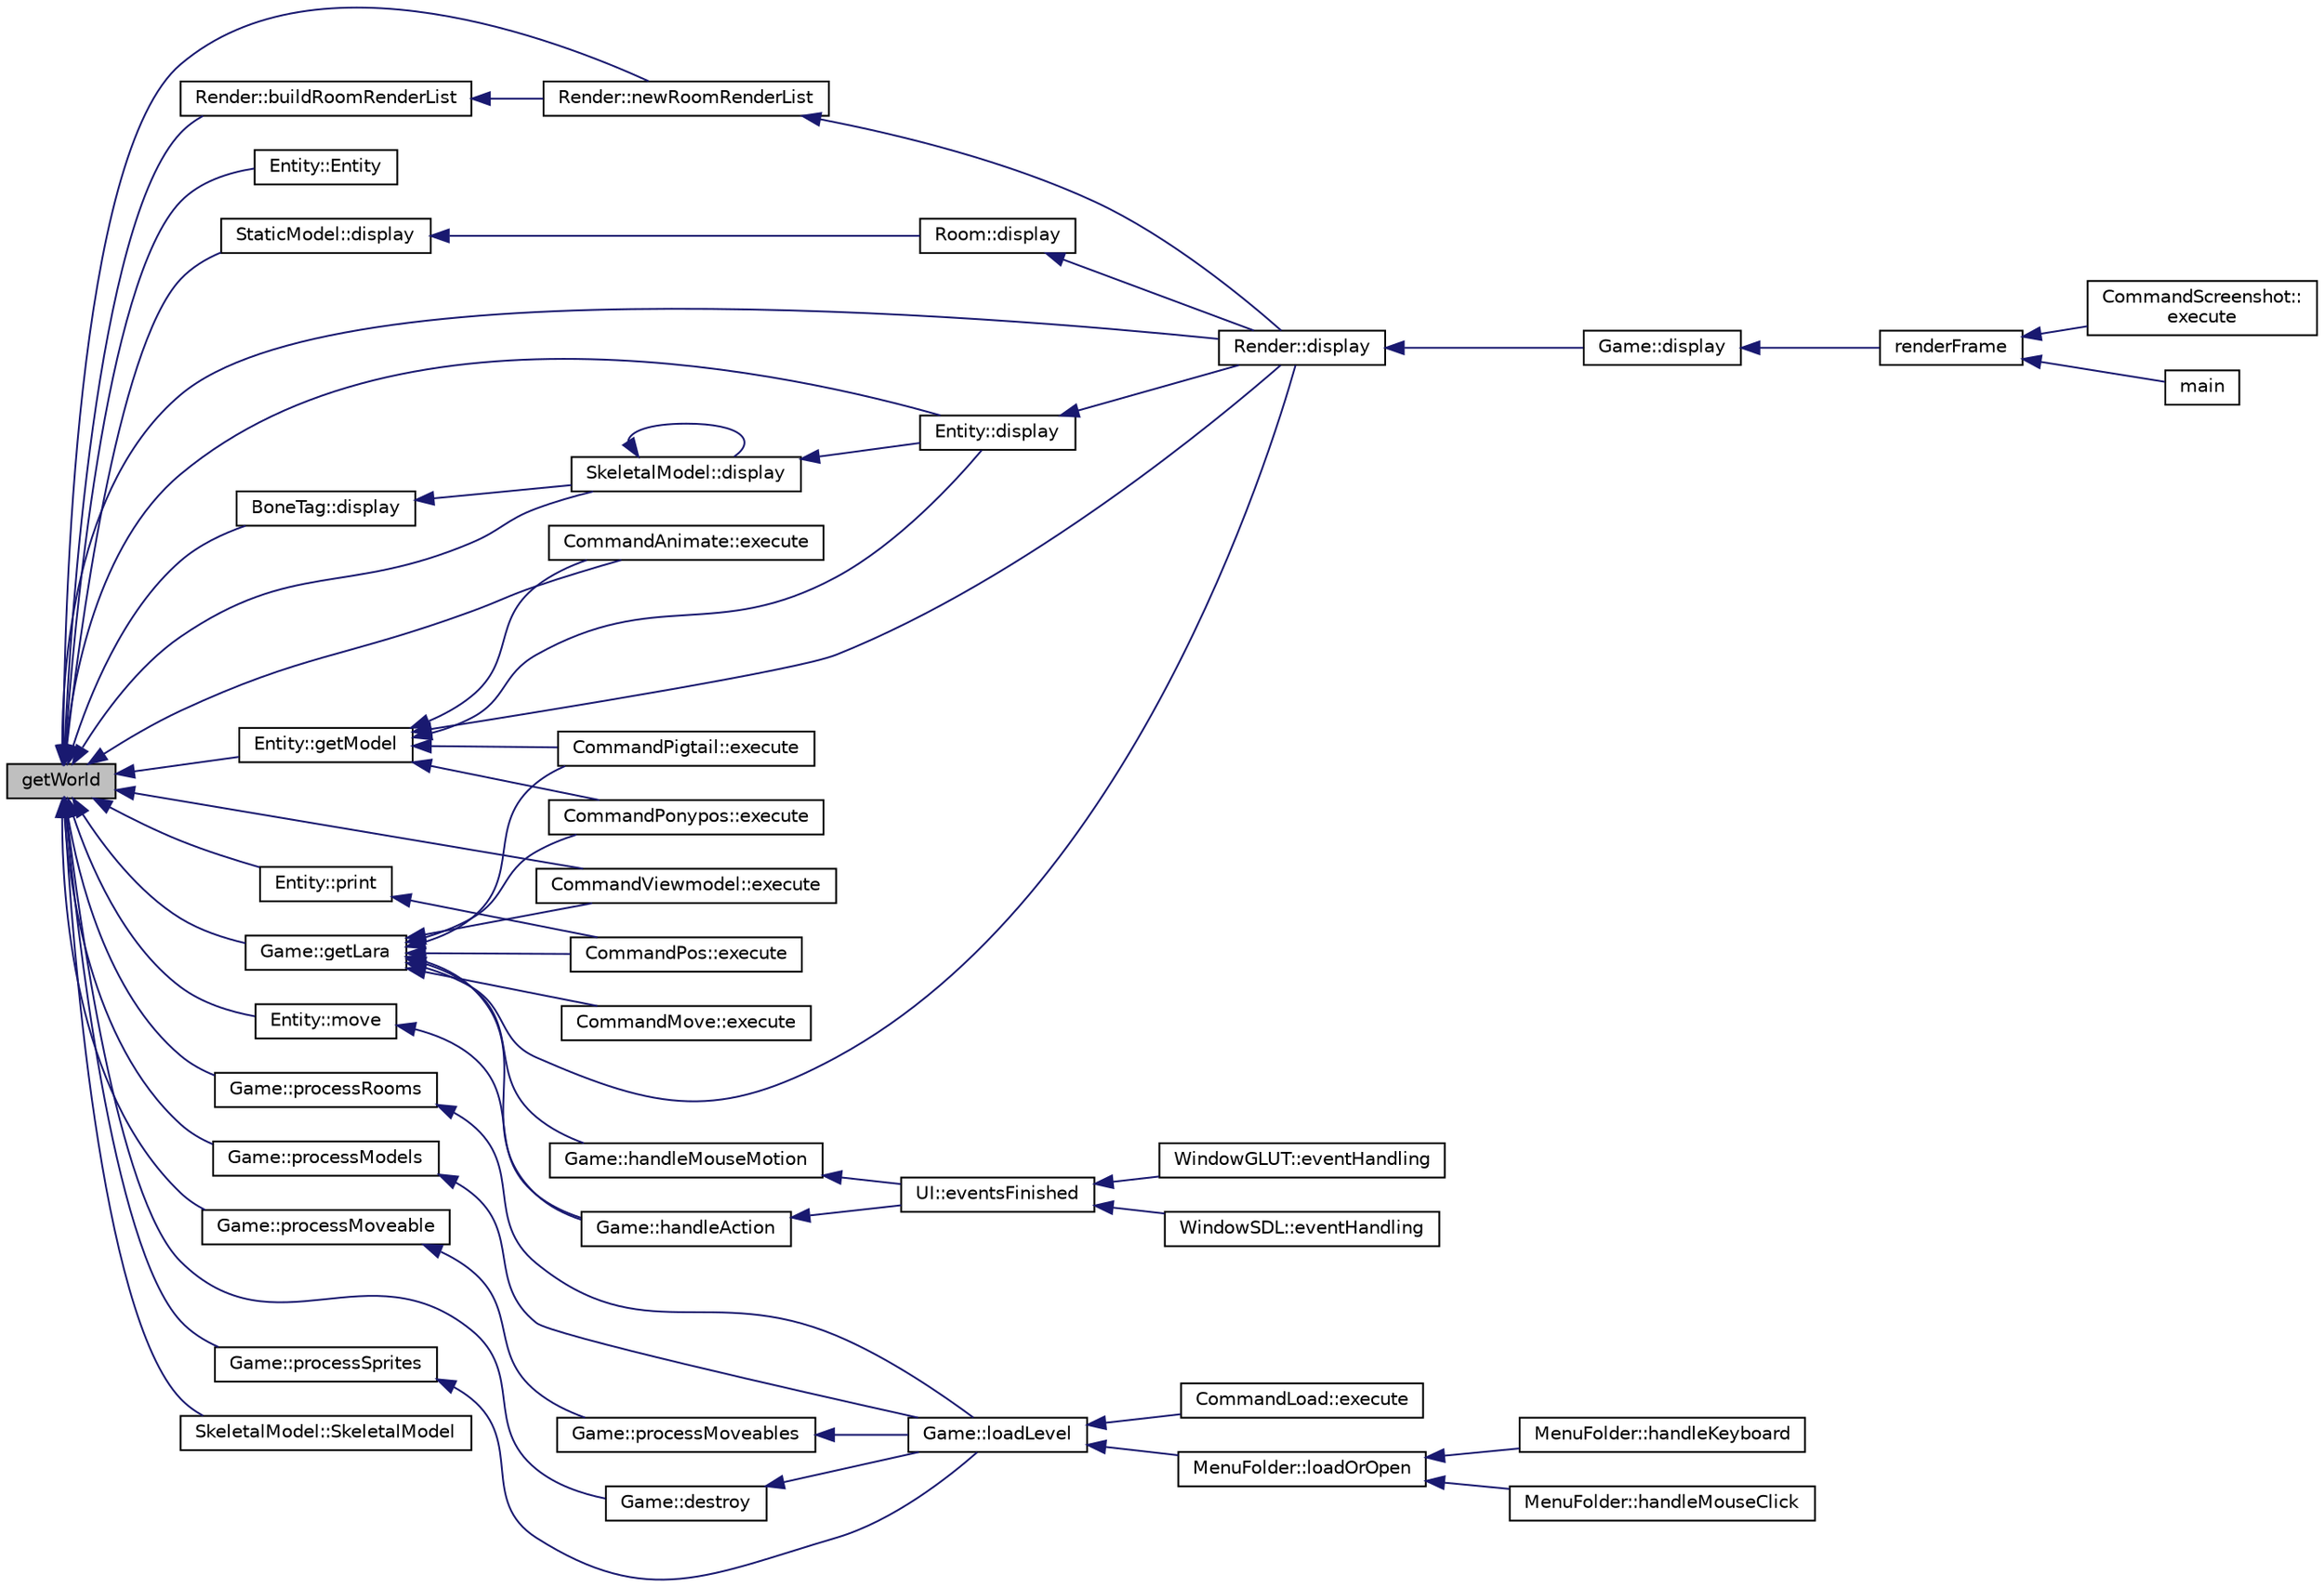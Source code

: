 digraph "getWorld"
{
 // INTERACTIVE_SVG=YES
  edge [fontname="Helvetica",fontsize="10",labelfontname="Helvetica",labelfontsize="10"];
  node [fontname="Helvetica",fontsize="10",shape=record];
  rankdir="LR";
  Node1 [label="getWorld",height=0.2,width=0.4,color="black", fillcolor="grey75", style="filled" fontcolor="black"];
  Node1 -> Node2 [dir="back",color="midnightblue",fontsize="10",style="solid",fontname="Helvetica"];
  Node2 [label="CommandAnimate::execute",height=0.2,width=0.4,color="black", fillcolor="white", style="filled",URL="$class_command_animate.html#a75884e18ad0dbe86e77605a9d4272acd"];
  Node1 -> Node3 [dir="back",color="midnightblue",fontsize="10",style="solid",fontname="Helvetica"];
  Node3 [label="CommandViewmodel::execute",height=0.2,width=0.4,color="black", fillcolor="white", style="filled",URL="$class_command_viewmodel.html#aa0fd923fb2895decb4e6d7ef3602a32b"];
  Node1 -> Node4 [dir="back",color="midnightblue",fontsize="10",style="solid",fontname="Helvetica"];
  Node4 [label="Entity::Entity",height=0.2,width=0.4,color="black", fillcolor="white", style="filled",URL="$class_entity.html#af6458e95204074a004c1721eb4811032"];
  Node1 -> Node5 [dir="back",color="midnightblue",fontsize="10",style="solid",fontname="Helvetica"];
  Node5 [label="Entity::display",height=0.2,width=0.4,color="black", fillcolor="white", style="filled",URL="$class_entity.html#a36778fdc35950fa30483e89fa64ab4d7"];
  Node5 -> Node6 [dir="back",color="midnightblue",fontsize="10",style="solid",fontname="Helvetica"];
  Node6 [label="Render::display",height=0.2,width=0.4,color="black", fillcolor="white", style="filled",URL="$class_render.html#ab7facb0873c6f266b8849c5ce6f223da",tooltip="Renders a single game frame. "];
  Node6 -> Node7 [dir="back",color="midnightblue",fontsize="10",style="solid",fontname="Helvetica"];
  Node7 [label="Game::display",height=0.2,width=0.4,color="black", fillcolor="white", style="filled",URL="$class_game.html#a4d0223a84926cbabea95ed7e0392690a"];
  Node7 -> Node8 [dir="back",color="midnightblue",fontsize="10",style="solid",fontname="Helvetica"];
  Node8 [label="renderFrame",height=0.2,width=0.4,color="black", fillcolor="white", style="filled",URL="$main_8cpp.html#a00df6d86f86c2004b5c421980456d3f7"];
  Node8 -> Node9 [dir="back",color="midnightblue",fontsize="10",style="solid",fontname="Helvetica"];
  Node9 [label="CommandScreenshot::\lexecute",height=0.2,width=0.4,color="black", fillcolor="white", style="filled",URL="$class_command_screenshot.html#aea047cbfc0c1bdfc8d72d1633070bbdf"];
  Node8 -> Node10 [dir="back",color="midnightblue",fontsize="10",style="solid",fontname="Helvetica"];
  Node10 [label="main",height=0.2,width=0.4,color="black", fillcolor="white", style="filled",URL="$main_8cpp.html#a0ddf1224851353fc92bfbff6f499fa97"];
  Node1 -> Node11 [dir="back",color="midnightblue",fontsize="10",style="solid",fontname="Helvetica"];
  Node11 [label="Entity::move",height=0.2,width=0.4,color="black", fillcolor="white", style="filled",URL="$class_entity.html#ac081c2b4fd1ee2a737db44a306ec466d"];
  Node11 -> Node12 [dir="back",color="midnightblue",fontsize="10",style="solid",fontname="Helvetica"];
  Node12 [label="Game::handleAction",height=0.2,width=0.4,color="black", fillcolor="white", style="filled",URL="$class_game.html#a2159fe214fb67768f3a0d6d887206c31"];
  Node12 -> Node13 [dir="back",color="midnightblue",fontsize="10",style="solid",fontname="Helvetica"];
  Node13 [label="UI::eventsFinished",height=0.2,width=0.4,color="black", fillcolor="white", style="filled",URL="$class_u_i.html#a2436dbc9c0678fd729b983b9475bc0f4"];
  Node13 -> Node14 [dir="back",color="midnightblue",fontsize="10",style="solid",fontname="Helvetica"];
  Node14 [label="WindowGLUT::eventHandling",height=0.2,width=0.4,color="black", fillcolor="white", style="filled",URL="$class_window_g_l_u_t.html#af16462cbccb831e8395012383b69b365"];
  Node13 -> Node15 [dir="back",color="midnightblue",fontsize="10",style="solid",fontname="Helvetica"];
  Node15 [label="WindowSDL::eventHandling",height=0.2,width=0.4,color="black", fillcolor="white", style="filled",URL="$class_window_s_d_l.html#a77e59286d958d1be56b9dc53108e58b0"];
  Node1 -> Node16 [dir="back",color="midnightblue",fontsize="10",style="solid",fontname="Helvetica"];
  Node16 [label="Entity::print",height=0.2,width=0.4,color="black", fillcolor="white", style="filled",URL="$class_entity.html#aedf3529531f60a0ceef362f9310e207e"];
  Node16 -> Node17 [dir="back",color="midnightblue",fontsize="10",style="solid",fontname="Helvetica"];
  Node17 [label="CommandPos::execute",height=0.2,width=0.4,color="black", fillcolor="white", style="filled",URL="$class_command_pos.html#aed7762b6b1df90536e5c33eb42c37686"];
  Node1 -> Node18 [dir="back",color="midnightblue",fontsize="10",style="solid",fontname="Helvetica"];
  Node18 [label="Entity::getModel",height=0.2,width=0.4,color="black", fillcolor="white", style="filled",URL="$class_entity.html#a4f0fb8f41be916d47a789360c127c14a"];
  Node18 -> Node2 [dir="back",color="midnightblue",fontsize="10",style="solid",fontname="Helvetica"];
  Node18 -> Node19 [dir="back",color="midnightblue",fontsize="10",style="solid",fontname="Helvetica"];
  Node19 [label="CommandPigtail::execute",height=0.2,width=0.4,color="black", fillcolor="white", style="filled",URL="$class_command_pigtail.html#a3a0342bd611564627ede782e7e0128db"];
  Node18 -> Node20 [dir="back",color="midnightblue",fontsize="10",style="solid",fontname="Helvetica"];
  Node20 [label="CommandPonypos::execute",height=0.2,width=0.4,color="black", fillcolor="white", style="filled",URL="$class_command_ponypos.html#af46b2c7f2aeb403e92f7665a92dc5f5a"];
  Node18 -> Node5 [dir="back",color="midnightblue",fontsize="10",style="solid",fontname="Helvetica"];
  Node18 -> Node6 [dir="back",color="midnightblue",fontsize="10",style="solid",fontname="Helvetica"];
  Node1 -> Node21 [dir="back",color="midnightblue",fontsize="10",style="solid",fontname="Helvetica"];
  Node21 [label="Game::destroy",height=0.2,width=0.4,color="black", fillcolor="white", style="filled",URL="$class_game.html#a9896347cdc3da739d0099fbd7645b796"];
  Node21 -> Node22 [dir="back",color="midnightblue",fontsize="10",style="solid",fontname="Helvetica"];
  Node22 [label="Game::loadLevel",height=0.2,width=0.4,color="black", fillcolor="white", style="filled",URL="$class_game.html#a864d3ae5a554c8857118c48253ef7646"];
  Node22 -> Node23 [dir="back",color="midnightblue",fontsize="10",style="solid",fontname="Helvetica"];
  Node23 [label="CommandLoad::execute",height=0.2,width=0.4,color="black", fillcolor="white", style="filled",URL="$class_command_load.html#adedad35b259d83967ad67940c0dd984c"];
  Node22 -> Node24 [dir="back",color="midnightblue",fontsize="10",style="solid",fontname="Helvetica"];
  Node24 [label="MenuFolder::loadOrOpen",height=0.2,width=0.4,color="black", fillcolor="white", style="filled",URL="$class_menu_folder.html#ad4ecbd0af8832a0f1de508de38bd1cb9"];
  Node24 -> Node25 [dir="back",color="midnightblue",fontsize="10",style="solid",fontname="Helvetica"];
  Node25 [label="MenuFolder::handleKeyboard",height=0.2,width=0.4,color="black", fillcolor="white", style="filled",URL="$class_menu_folder.html#a17dce032179efbe86de9d4f780f0b08b"];
  Node24 -> Node26 [dir="back",color="midnightblue",fontsize="10",style="solid",fontname="Helvetica"];
  Node26 [label="MenuFolder::handleMouseClick",height=0.2,width=0.4,color="black", fillcolor="white", style="filled",URL="$class_menu_folder.html#a7c48183312d473b42100e0f5ca4be4d5"];
  Node1 -> Node27 [dir="back",color="midnightblue",fontsize="10",style="solid",fontname="Helvetica"];
  Node27 [label="Game::getLara",height=0.2,width=0.4,color="black", fillcolor="white", style="filled",URL="$class_game.html#aacc7cc1f43287635ec6d6fa4ae9a2141"];
  Node27 -> Node17 [dir="back",color="midnightblue",fontsize="10",style="solid",fontname="Helvetica"];
  Node27 -> Node3 [dir="back",color="midnightblue",fontsize="10",style="solid",fontname="Helvetica"];
  Node27 -> Node19 [dir="back",color="midnightblue",fontsize="10",style="solid",fontname="Helvetica"];
  Node27 -> Node20 [dir="back",color="midnightblue",fontsize="10",style="solid",fontname="Helvetica"];
  Node27 -> Node28 [dir="back",color="midnightblue",fontsize="10",style="solid",fontname="Helvetica"];
  Node28 [label="CommandMove::execute",height=0.2,width=0.4,color="black", fillcolor="white", style="filled",URL="$class_command_move.html#a0149335d2e2fd1fdbcc90c701cf54f17"];
  Node27 -> Node12 [dir="back",color="midnightblue",fontsize="10",style="solid",fontname="Helvetica"];
  Node27 -> Node29 [dir="back",color="midnightblue",fontsize="10",style="solid",fontname="Helvetica"];
  Node29 [label="Game::handleMouseMotion",height=0.2,width=0.4,color="black", fillcolor="white", style="filled",URL="$class_game.html#a5f23c2acdcf925343fb67032a5454fca"];
  Node29 -> Node13 [dir="back",color="midnightblue",fontsize="10",style="solid",fontname="Helvetica"];
  Node27 -> Node6 [dir="back",color="midnightblue",fontsize="10",style="solid",fontname="Helvetica"];
  Node1 -> Node30 [dir="back",color="midnightblue",fontsize="10",style="solid",fontname="Helvetica"];
  Node30 [label="Game::processSprites",height=0.2,width=0.4,color="black", fillcolor="white", style="filled",URL="$class_game.html#a0ebd881543d2be2b4432c13063d36a84"];
  Node30 -> Node22 [dir="back",color="midnightblue",fontsize="10",style="solid",fontname="Helvetica"];
  Node1 -> Node31 [dir="back",color="midnightblue",fontsize="10",style="solid",fontname="Helvetica"];
  Node31 [label="Game::processRooms",height=0.2,width=0.4,color="black", fillcolor="white", style="filled",URL="$class_game.html#a6fd0461177184c291f89d1c917ddf9ec"];
  Node31 -> Node22 [dir="back",color="midnightblue",fontsize="10",style="solid",fontname="Helvetica"];
  Node1 -> Node32 [dir="back",color="midnightblue",fontsize="10",style="solid",fontname="Helvetica"];
  Node32 [label="Game::processModels",height=0.2,width=0.4,color="black", fillcolor="white", style="filled",URL="$class_game.html#a540e9c20773493b7dfd6e494065d826b"];
  Node32 -> Node22 [dir="back",color="midnightblue",fontsize="10",style="solid",fontname="Helvetica"];
  Node1 -> Node33 [dir="back",color="midnightblue",fontsize="10",style="solid",fontname="Helvetica"];
  Node33 [label="Game::processMoveable",height=0.2,width=0.4,color="black", fillcolor="white", style="filled",URL="$class_game.html#a157070b2fbcc214ee3ed5bb2e723a6ac"];
  Node33 -> Node34 [dir="back",color="midnightblue",fontsize="10",style="solid",fontname="Helvetica"];
  Node34 [label="Game::processMoveables",height=0.2,width=0.4,color="black", fillcolor="white", style="filled",URL="$class_game.html#a12754fc035b3671849e6a2337c1b1841"];
  Node34 -> Node22 [dir="back",color="midnightblue",fontsize="10",style="solid",fontname="Helvetica"];
  Node1 -> Node6 [dir="back",color="midnightblue",fontsize="10",style="solid",fontname="Helvetica"];
  Node1 -> Node35 [dir="back",color="midnightblue",fontsize="10",style="solid",fontname="Helvetica"];
  Node35 [label="Render::newRoomRenderList",height=0.2,width=0.4,color="black", fillcolor="white", style="filled",URL="$class_render.html#a6e22a8cff8ef993db48cc79ed602ac5e",tooltip="Build a visible room list starting at index. "];
  Node35 -> Node6 [dir="back",color="midnightblue",fontsize="10",style="solid",fontname="Helvetica"];
  Node1 -> Node36 [dir="back",color="midnightblue",fontsize="10",style="solid",fontname="Helvetica"];
  Node36 [label="Render::buildRoomRenderList",height=0.2,width=0.4,color="black", fillcolor="white", style="filled",URL="$class_render.html#a71c747e5c30ec1ea6b6481f0a4d34c63",tooltip="Build a visible room list starting from room and only considers its linked rooms and their linked roo..."];
  Node36 -> Node35 [dir="back",color="midnightblue",fontsize="10",style="solid",fontname="Helvetica"];
  Node1 -> Node37 [dir="back",color="midnightblue",fontsize="10",style="solid",fontname="Helvetica"];
  Node37 [label="StaticModel::display",height=0.2,width=0.4,color="black", fillcolor="white", style="filled",URL="$class_static_model.html#ac8bfdda62df3121d51901eacff79e08b"];
  Node37 -> Node38 [dir="back",color="midnightblue",fontsize="10",style="solid",fontname="Helvetica"];
  Node38 [label="Room::display",height=0.2,width=0.4,color="black", fillcolor="white", style="filled",URL="$class_room.html#a2f8bed39ed97ae1b24c46eacbc0a0e18"];
  Node38 -> Node6 [dir="back",color="midnightblue",fontsize="10",style="solid",fontname="Helvetica"];
  Node1 -> Node39 [dir="back",color="midnightblue",fontsize="10",style="solid",fontname="Helvetica"];
  Node39 [label="BoneTag::display",height=0.2,width=0.4,color="black", fillcolor="white", style="filled",URL="$class_bone_tag.html#a01c2be3af0e1230e8a23b493cbdb878e"];
  Node39 -> Node40 [dir="back",color="midnightblue",fontsize="10",style="solid",fontname="Helvetica"];
  Node40 [label="SkeletalModel::display",height=0.2,width=0.4,color="black", fillcolor="white", style="filled",URL="$class_skeletal_model.html#afdccc48ced36ed586aa9e9a6af553afc"];
  Node40 -> Node5 [dir="back",color="midnightblue",fontsize="10",style="solid",fontname="Helvetica"];
  Node40 -> Node40 [dir="back",color="midnightblue",fontsize="10",style="solid",fontname="Helvetica"];
  Node1 -> Node41 [dir="back",color="midnightblue",fontsize="10",style="solid",fontname="Helvetica"];
  Node41 [label="SkeletalModel::SkeletalModel",height=0.2,width=0.4,color="black", fillcolor="white", style="filled",URL="$class_skeletal_model.html#a154ab17a39304b1cdfdc85b1417708ac"];
  Node1 -> Node40 [dir="back",color="midnightblue",fontsize="10",style="solid",fontname="Helvetica"];
}
